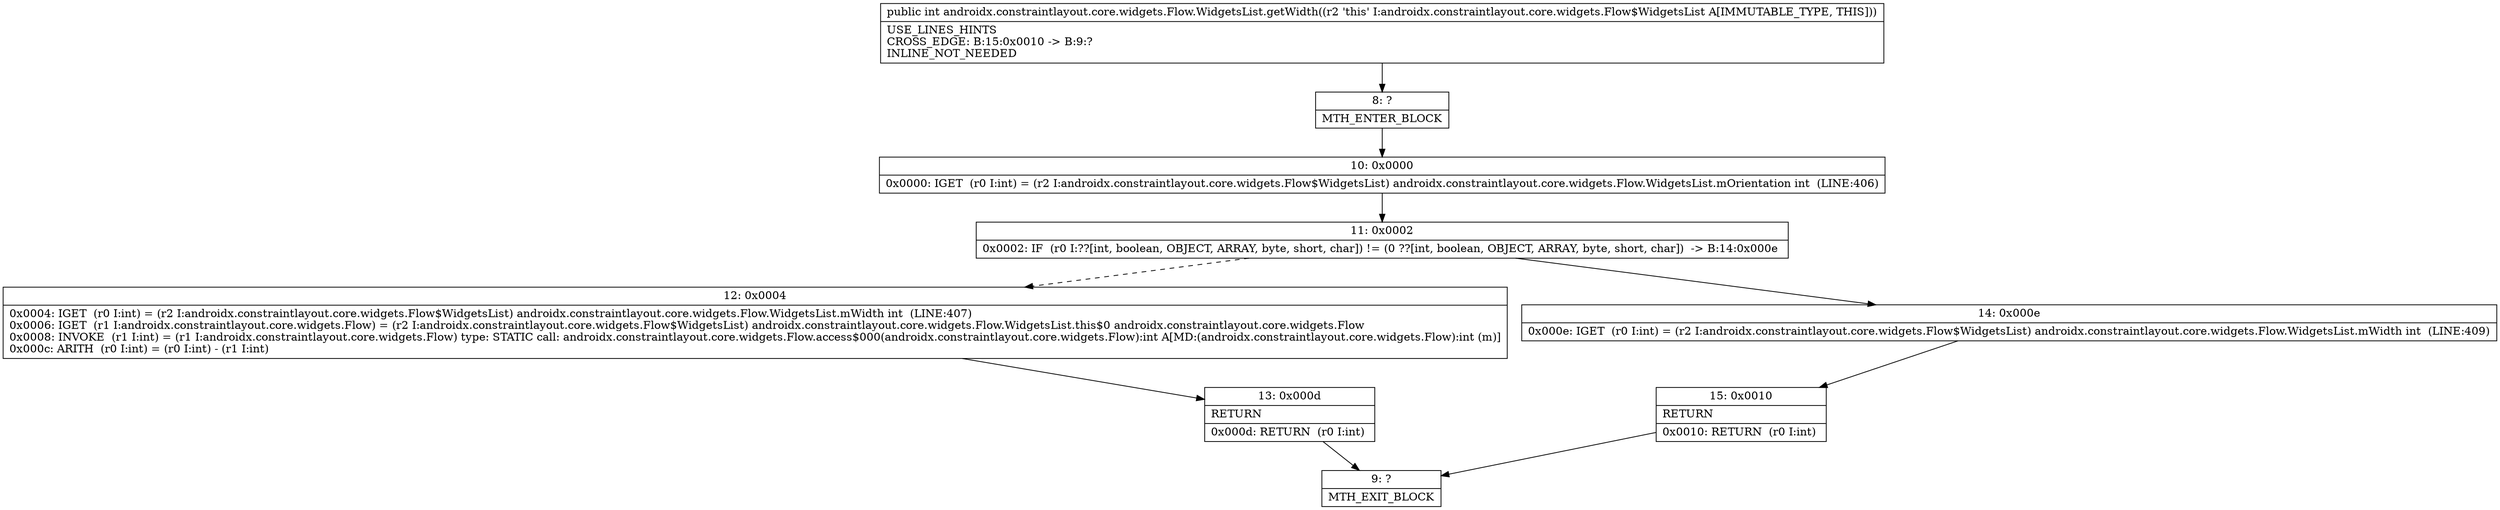 digraph "CFG forandroidx.constraintlayout.core.widgets.Flow.WidgetsList.getWidth()I" {
Node_8 [shape=record,label="{8\:\ ?|MTH_ENTER_BLOCK\l}"];
Node_10 [shape=record,label="{10\:\ 0x0000|0x0000: IGET  (r0 I:int) = (r2 I:androidx.constraintlayout.core.widgets.Flow$WidgetsList) androidx.constraintlayout.core.widgets.Flow.WidgetsList.mOrientation int  (LINE:406)\l}"];
Node_11 [shape=record,label="{11\:\ 0x0002|0x0002: IF  (r0 I:??[int, boolean, OBJECT, ARRAY, byte, short, char]) != (0 ??[int, boolean, OBJECT, ARRAY, byte, short, char])  \-\> B:14:0x000e \l}"];
Node_12 [shape=record,label="{12\:\ 0x0004|0x0004: IGET  (r0 I:int) = (r2 I:androidx.constraintlayout.core.widgets.Flow$WidgetsList) androidx.constraintlayout.core.widgets.Flow.WidgetsList.mWidth int  (LINE:407)\l0x0006: IGET  (r1 I:androidx.constraintlayout.core.widgets.Flow) = (r2 I:androidx.constraintlayout.core.widgets.Flow$WidgetsList) androidx.constraintlayout.core.widgets.Flow.WidgetsList.this$0 androidx.constraintlayout.core.widgets.Flow \l0x0008: INVOKE  (r1 I:int) = (r1 I:androidx.constraintlayout.core.widgets.Flow) type: STATIC call: androidx.constraintlayout.core.widgets.Flow.access$000(androidx.constraintlayout.core.widgets.Flow):int A[MD:(androidx.constraintlayout.core.widgets.Flow):int (m)]\l0x000c: ARITH  (r0 I:int) = (r0 I:int) \- (r1 I:int) \l}"];
Node_13 [shape=record,label="{13\:\ 0x000d|RETURN\l|0x000d: RETURN  (r0 I:int) \l}"];
Node_9 [shape=record,label="{9\:\ ?|MTH_EXIT_BLOCK\l}"];
Node_14 [shape=record,label="{14\:\ 0x000e|0x000e: IGET  (r0 I:int) = (r2 I:androidx.constraintlayout.core.widgets.Flow$WidgetsList) androidx.constraintlayout.core.widgets.Flow.WidgetsList.mWidth int  (LINE:409)\l}"];
Node_15 [shape=record,label="{15\:\ 0x0010|RETURN\l|0x0010: RETURN  (r0 I:int) \l}"];
MethodNode[shape=record,label="{public int androidx.constraintlayout.core.widgets.Flow.WidgetsList.getWidth((r2 'this' I:androidx.constraintlayout.core.widgets.Flow$WidgetsList A[IMMUTABLE_TYPE, THIS]))  | USE_LINES_HINTS\lCROSS_EDGE: B:15:0x0010 \-\> B:9:?\lINLINE_NOT_NEEDED\l}"];
MethodNode -> Node_8;Node_8 -> Node_10;
Node_10 -> Node_11;
Node_11 -> Node_12[style=dashed];
Node_11 -> Node_14;
Node_12 -> Node_13;
Node_13 -> Node_9;
Node_14 -> Node_15;
Node_15 -> Node_9;
}


